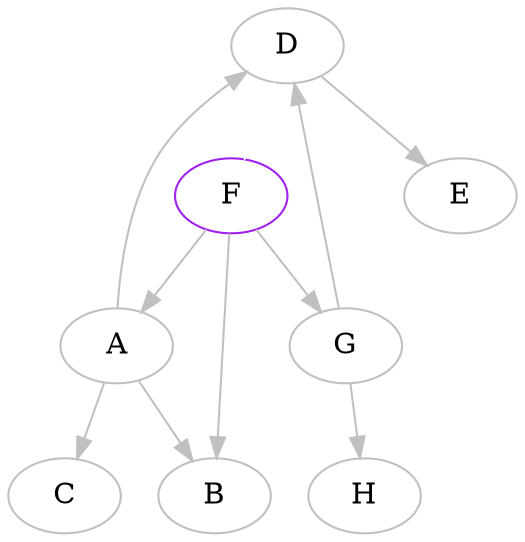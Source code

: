 digraph {
	D [label="D", color="gray"];
	F [label="F", color="purple"];
	H [label="H", color="gray"];
	A [label="A", color="gray"];
	E [label="E", color="gray"];
	G [label="G", color="gray"];
	C [label="C", color="gray"];
	B [label="B", color="gray"];
	
	A -> C [color="gray"];
	A -> B [color="gray"];
	D -> E [color="gray"];
	D -> F [color="white"];
	F -> A [color="gray"];
	F -> G [color="gray"];
	F -> B [color="gray"];
	A -> D [color="gray"];
	G -> H [color="gray"];
	G -> D [color="gray"];
}